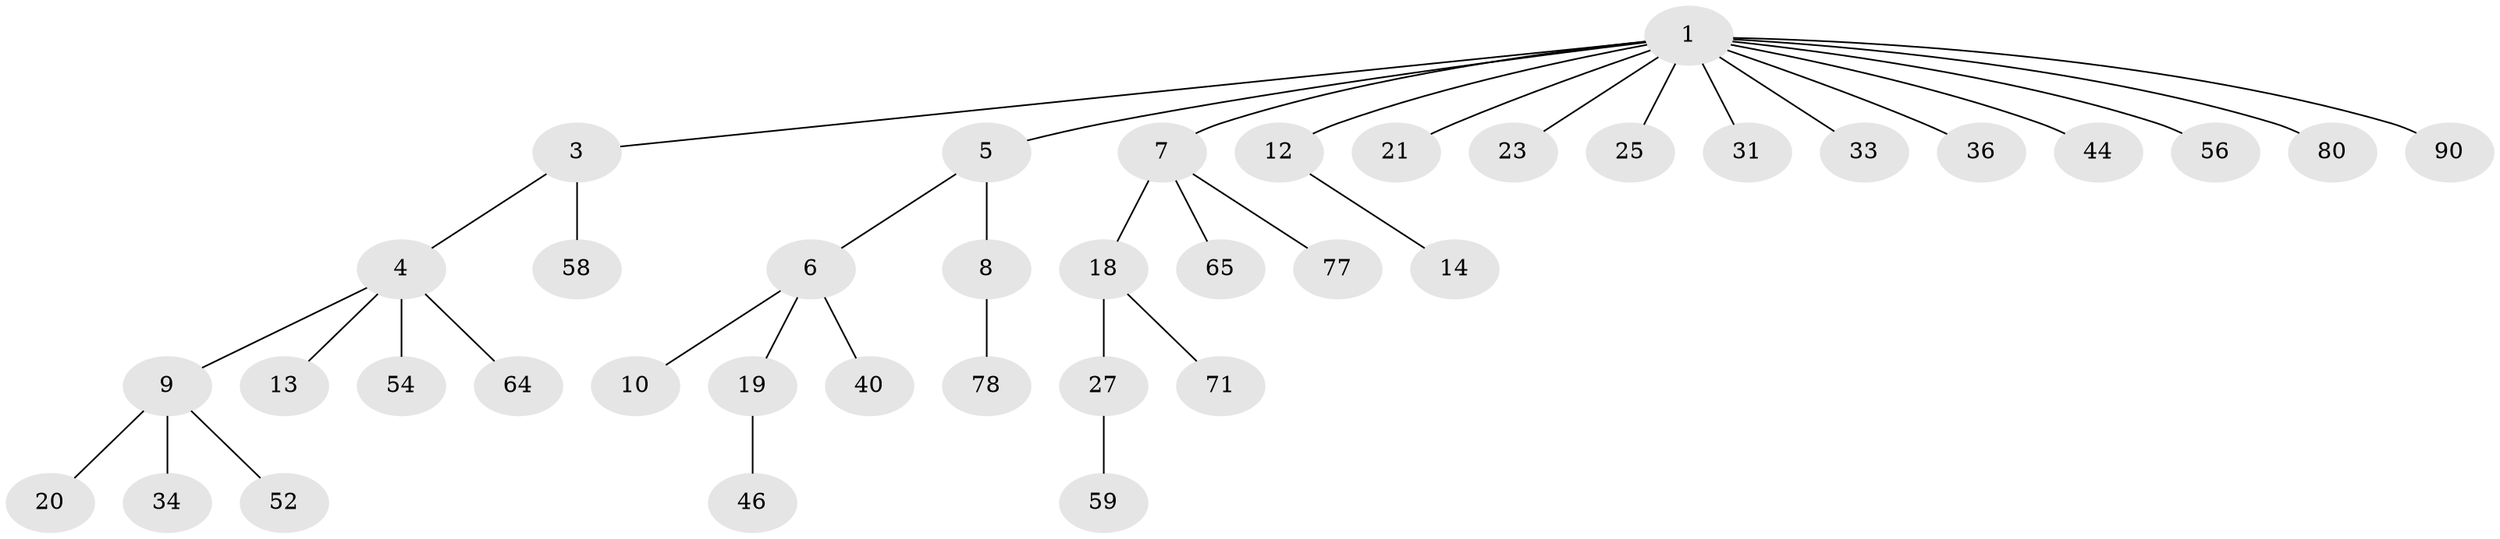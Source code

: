 // original degree distribution, {8: 0.020833333333333332, 4: 0.052083333333333336, 5: 0.020833333333333332, 3: 0.08333333333333333, 6: 0.020833333333333332, 2: 0.3229166666666667, 1: 0.4791666666666667}
// Generated by graph-tools (version 1.1) at 2025/19/03/04/25 18:19:22]
// undirected, 38 vertices, 37 edges
graph export_dot {
graph [start="1"]
  node [color=gray90,style=filled];
  1 [super="+2"];
  3 [super="+42"];
  4;
  5;
  6;
  7 [super="+29+60+17"];
  8 [super="+66"];
  9 [super="+72+16+96+30+11"];
  10 [super="+22+26"];
  12 [super="+63+39"];
  13;
  14 [super="+85+15+28"];
  18 [super="+24+35"];
  19;
  20 [super="+47"];
  21 [super="+86"];
  23 [super="+95"];
  25;
  27 [super="+55+61"];
  31 [super="+32+50"];
  33 [super="+48"];
  34 [super="+41"];
  36;
  40 [super="+74"];
  44;
  46 [super="+88"];
  52 [super="+68+69"];
  54 [super="+89"];
  56 [super="+70"];
  58;
  59;
  64;
  65 [super="+75"];
  71;
  77;
  78;
  80;
  90;
  1 -- 3;
  1 -- 12;
  1 -- 23;
  1 -- 25;
  1 -- 36;
  1 -- 56;
  1 -- 80;
  1 -- 33;
  1 -- 5;
  1 -- 7;
  1 -- 44;
  1 -- 21;
  1 -- 90;
  1 -- 31;
  3 -- 4;
  3 -- 58;
  4 -- 9;
  4 -- 13;
  4 -- 54;
  4 -- 64;
  5 -- 6;
  5 -- 8;
  6 -- 10;
  6 -- 19;
  6 -- 40;
  7 -- 18;
  7 -- 65;
  7 -- 77;
  8 -- 78;
  9 -- 52;
  9 -- 34;
  9 -- 20;
  12 -- 14;
  18 -- 71;
  18 -- 27;
  19 -- 46;
  27 -- 59;
}
